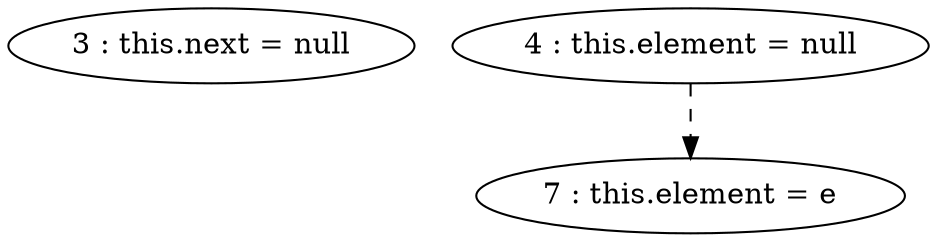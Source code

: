 digraph G {
"3 : this.next = null"
"4 : this.element = null"
"4 : this.element = null" -> "7 : this.element = e" [style=dashed]
"7 : this.element = e"
}